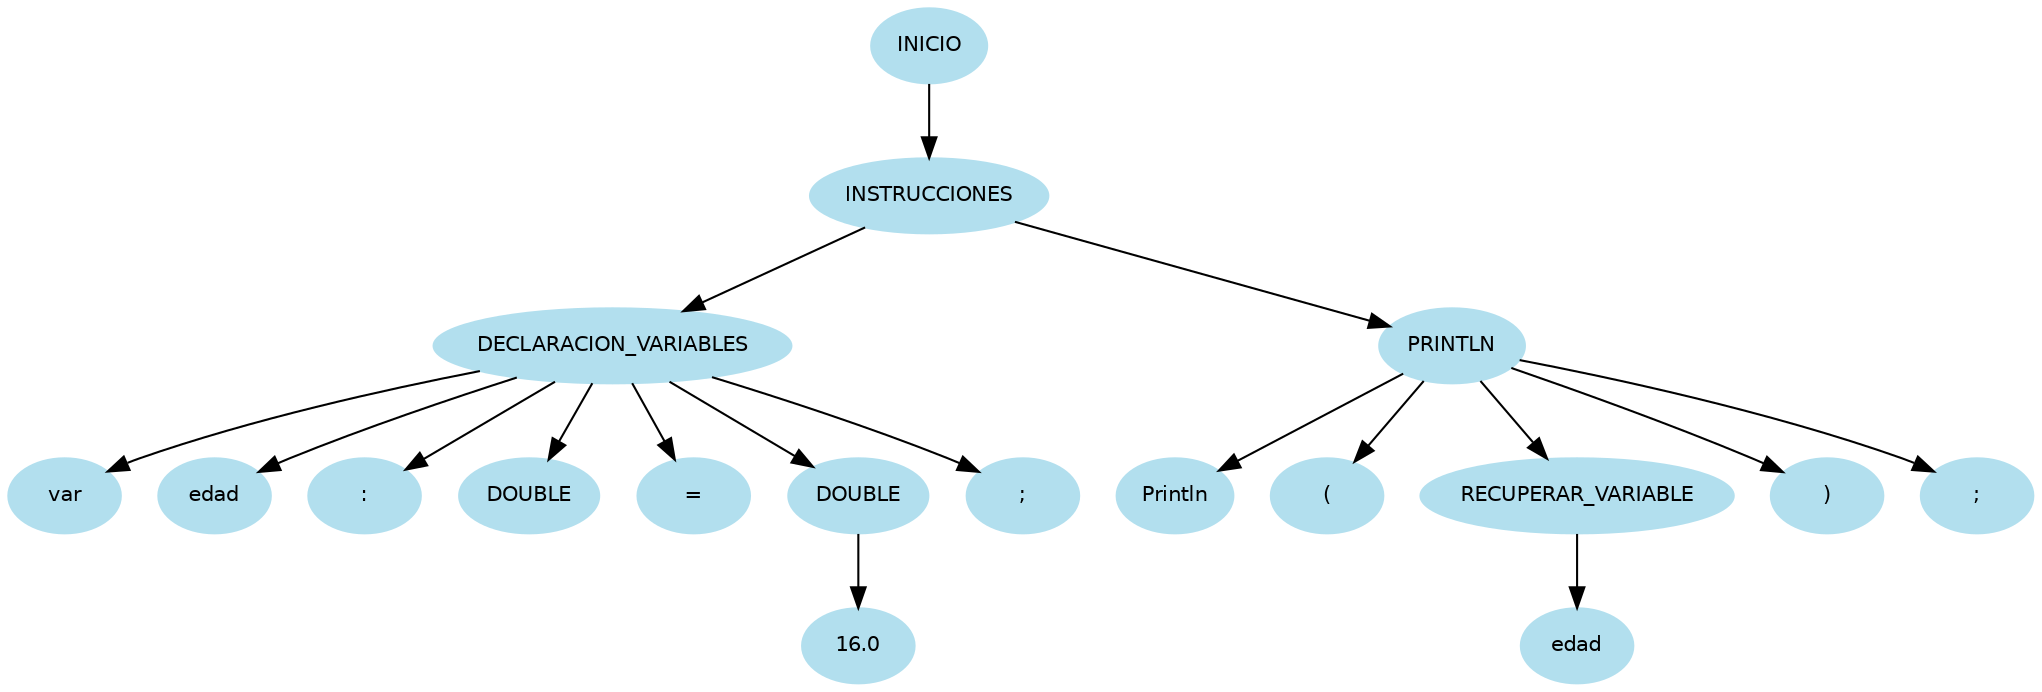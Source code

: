 digraph arbolAST{
node [shape=oval, style=filled, color=lightblue2, fontname=Helvetica, fontsize=10];
edge [fontname=Helvetica, fontsize=10];
n0[label="INICIO"];
n1[label="INSTRUCCIONES"];
n0 -> n1;
n2[label="DECLARACION_VARIABLES"];
n1 -> n2;
n3[label="var"];
n2 -> n3;
n4[label="edad"];
n2 -> n4;
n5[label=":"];
n2 -> n5;
n6[label="DOUBLE"];
n2 -> n6;
n7[label="="];
n2 -> n7;
n8[label="DOUBLE"];
n2 -> n8;
n9[label="16.0"];
n8 -> n9;
n10[label=";"];
n2 -> n10;
n11[label="PRINTLN"];
n1 -> n11;
n12[label="Println"];
n11 -> n12;
n13[label="("];
n11 -> n13;
n14[label="RECUPERAR_VARIABLE"];
n11 -> n14;
n15[label="edad"];
n14 -> n15;
n16[label=")"];
n11 -> n16;
n17[label=";"];
n11 -> n17;
}